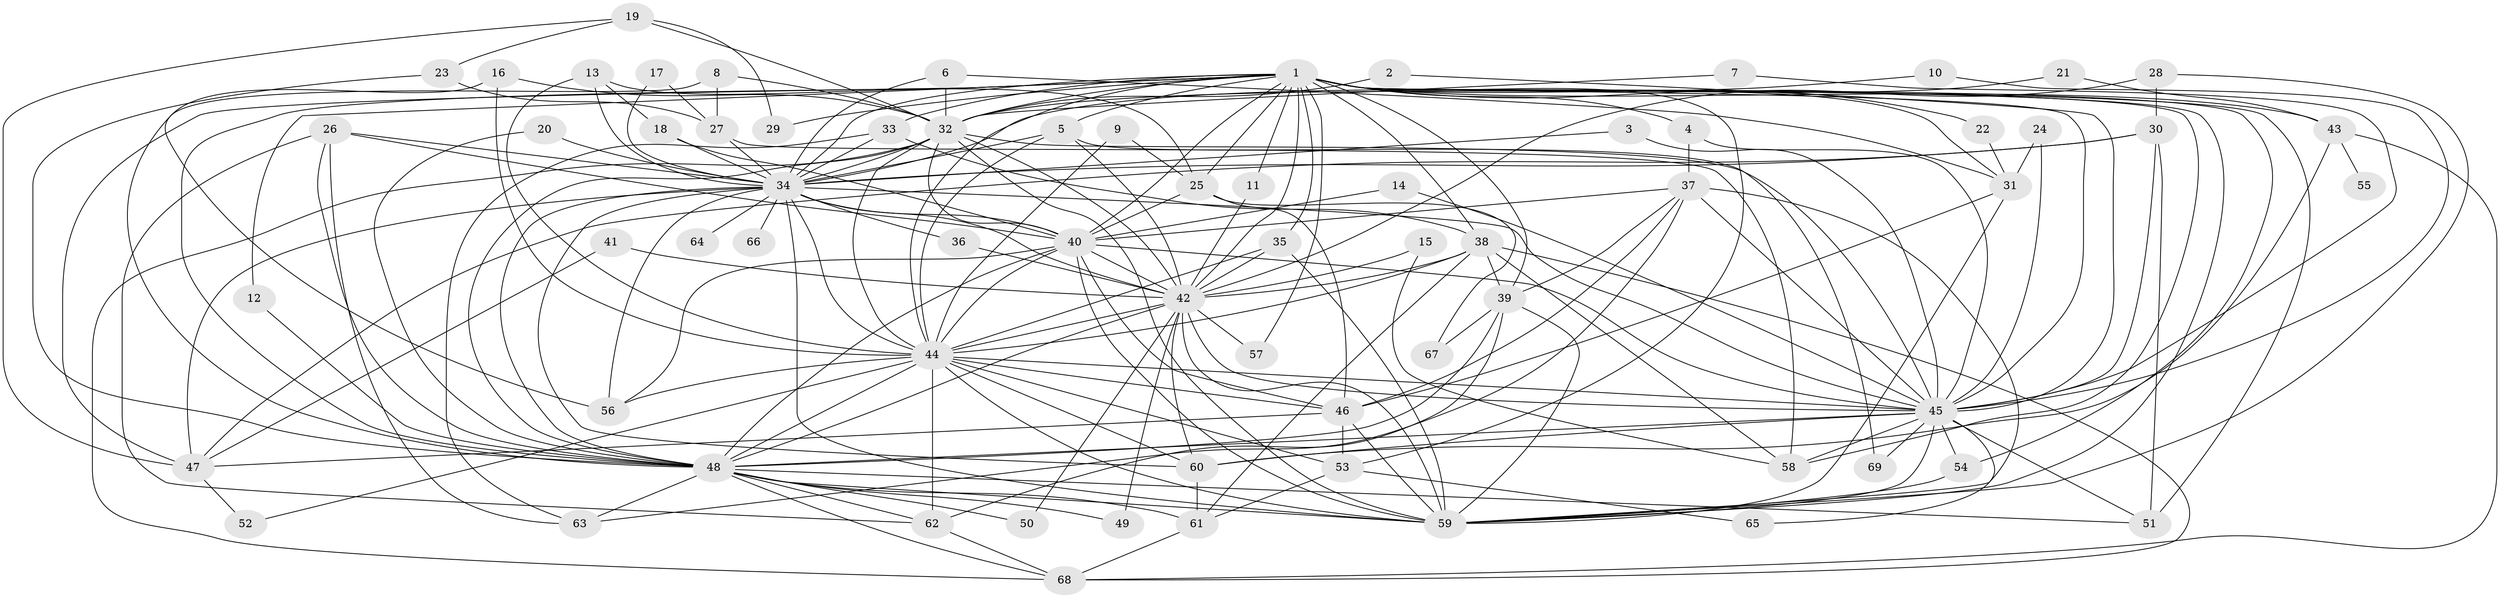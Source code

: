 // original degree distribution, {20: 0.0072992700729927005, 28: 0.0072992700729927005, 24: 0.0072992700729927005, 27: 0.0072992700729927005, 25: 0.0072992700729927005, 35: 0.0072992700729927005, 21: 0.0072992700729927005, 17: 0.0072992700729927005, 16: 0.0072992700729927005, 18: 0.0072992700729927005, 6: 0.029197080291970802, 5: 0.06569343065693431, 3: 0.17518248175182483, 8: 0.014598540145985401, 9: 0.0072992700729927005, 4: 0.08029197080291971, 2: 0.5474452554744526, 7: 0.0072992700729927005}
// Generated by graph-tools (version 1.1) at 2025/25/03/09/25 03:25:52]
// undirected, 69 vertices, 196 edges
graph export_dot {
graph [start="1"]
  node [color=gray90,style=filled];
  1;
  2;
  3;
  4;
  5;
  6;
  7;
  8;
  9;
  10;
  11;
  12;
  13;
  14;
  15;
  16;
  17;
  18;
  19;
  20;
  21;
  22;
  23;
  24;
  25;
  26;
  27;
  28;
  29;
  30;
  31;
  32;
  33;
  34;
  35;
  36;
  37;
  38;
  39;
  40;
  41;
  42;
  43;
  44;
  45;
  46;
  47;
  48;
  49;
  50;
  51;
  52;
  53;
  54;
  55;
  56;
  57;
  58;
  59;
  60;
  61;
  62;
  63;
  64;
  65;
  66;
  67;
  68;
  69;
  1 -- 4 [weight=1.0];
  1 -- 5 [weight=1.0];
  1 -- 11 [weight=1.0];
  1 -- 12 [weight=1.0];
  1 -- 22 [weight=1.0];
  1 -- 25 [weight=1.0];
  1 -- 29 [weight=2.0];
  1 -- 31 [weight=1.0];
  1 -- 32 [weight=2.0];
  1 -- 33 [weight=1.0];
  1 -- 34 [weight=3.0];
  1 -- 35 [weight=1.0];
  1 -- 38 [weight=1.0];
  1 -- 39 [weight=1.0];
  1 -- 40 [weight=2.0];
  1 -- 42 [weight=3.0];
  1 -- 43 [weight=3.0];
  1 -- 44 [weight=2.0];
  1 -- 45 [weight=3.0];
  1 -- 47 [weight=1.0];
  1 -- 48 [weight=3.0];
  1 -- 51 [weight=1.0];
  1 -- 53 [weight=3.0];
  1 -- 54 [weight=2.0];
  1 -- 57 [weight=1.0];
  1 -- 58 [weight=1.0];
  1 -- 59 [weight=2.0];
  2 -- 32 [weight=1.0];
  2 -- 45 [weight=1.0];
  3 -- 34 [weight=1.0];
  3 -- 45 [weight=1.0];
  4 -- 37 [weight=1.0];
  4 -- 45 [weight=1.0];
  5 -- 34 [weight=1.0];
  5 -- 42 [weight=1.0];
  5 -- 44 [weight=1.0];
  5 -- 69 [weight=1.0];
  6 -- 31 [weight=1.0];
  6 -- 32 [weight=1.0];
  6 -- 34 [weight=1.0];
  7 -- 32 [weight=1.0];
  7 -- 45 [weight=1.0];
  8 -- 27 [weight=1.0];
  8 -- 32 [weight=1.0];
  8 -- 48 [weight=1.0];
  9 -- 25 [weight=1.0];
  9 -- 44 [weight=1.0];
  10 -- 32 [weight=1.0];
  10 -- 45 [weight=1.0];
  11 -- 42 [weight=1.0];
  12 -- 48 [weight=1.0];
  13 -- 18 [weight=1.0];
  13 -- 25 [weight=1.0];
  13 -- 34 [weight=1.0];
  13 -- 44 [weight=1.0];
  14 -- 40 [weight=1.0];
  14 -- 45 [weight=1.0];
  15 -- 42 [weight=1.0];
  15 -- 58 [weight=1.0];
  16 -- 32 [weight=1.0];
  16 -- 44 [weight=1.0];
  16 -- 56 [weight=1.0];
  17 -- 27 [weight=1.0];
  17 -- 34 [weight=1.0];
  18 -- 34 [weight=1.0];
  18 -- 40 [weight=1.0];
  19 -- 23 [weight=1.0];
  19 -- 29 [weight=1.0];
  19 -- 32 [weight=1.0];
  19 -- 47 [weight=1.0];
  20 -- 34 [weight=1.0];
  20 -- 48 [weight=1.0];
  21 -- 34 [weight=1.0];
  21 -- 43 [weight=1.0];
  22 -- 31 [weight=1.0];
  23 -- 27 [weight=1.0];
  23 -- 48 [weight=1.0];
  24 -- 31 [weight=1.0];
  24 -- 45 [weight=1.0];
  25 -- 40 [weight=1.0];
  25 -- 46 [weight=1.0];
  25 -- 67 [weight=1.0];
  26 -- 34 [weight=1.0];
  26 -- 40 [weight=1.0];
  26 -- 48 [weight=1.0];
  26 -- 62 [weight=1.0];
  26 -- 63 [weight=1.0];
  27 -- 34 [weight=1.0];
  27 -- 58 [weight=1.0];
  28 -- 30 [weight=1.0];
  28 -- 42 [weight=1.0];
  28 -- 59 [weight=1.0];
  30 -- 34 [weight=1.0];
  30 -- 45 [weight=1.0];
  30 -- 47 [weight=1.0];
  30 -- 51 [weight=1.0];
  31 -- 46 [weight=1.0];
  31 -- 59 [weight=1.0];
  32 -- 34 [weight=2.0];
  32 -- 40 [weight=1.0];
  32 -- 42 [weight=1.0];
  32 -- 44 [weight=1.0];
  32 -- 45 [weight=1.0];
  32 -- 48 [weight=1.0];
  32 -- 59 [weight=1.0];
  32 -- 68 [weight=1.0];
  33 -- 34 [weight=1.0];
  33 -- 38 [weight=1.0];
  33 -- 63 [weight=1.0];
  34 -- 36 [weight=1.0];
  34 -- 40 [weight=1.0];
  34 -- 42 [weight=1.0];
  34 -- 44 [weight=1.0];
  34 -- 45 [weight=1.0];
  34 -- 47 [weight=2.0];
  34 -- 48 [weight=2.0];
  34 -- 56 [weight=1.0];
  34 -- 59 [weight=1.0];
  34 -- 60 [weight=1.0];
  34 -- 64 [weight=1.0];
  34 -- 66 [weight=1.0];
  35 -- 42 [weight=2.0];
  35 -- 44 [weight=1.0];
  35 -- 59 [weight=1.0];
  36 -- 42 [weight=1.0];
  37 -- 39 [weight=1.0];
  37 -- 40 [weight=1.0];
  37 -- 45 [weight=1.0];
  37 -- 46 [weight=1.0];
  37 -- 59 [weight=1.0];
  37 -- 63 [weight=1.0];
  38 -- 39 [weight=1.0];
  38 -- 42 [weight=1.0];
  38 -- 44 [weight=1.0];
  38 -- 58 [weight=1.0];
  38 -- 61 [weight=1.0];
  38 -- 68 [weight=1.0];
  39 -- 48 [weight=1.0];
  39 -- 59 [weight=1.0];
  39 -- 62 [weight=1.0];
  39 -- 67 [weight=1.0];
  40 -- 42 [weight=1.0];
  40 -- 44 [weight=1.0];
  40 -- 45 [weight=1.0];
  40 -- 46 [weight=1.0];
  40 -- 48 [weight=1.0];
  40 -- 56 [weight=1.0];
  40 -- 59 [weight=1.0];
  41 -- 42 [weight=1.0];
  41 -- 47 [weight=1.0];
  42 -- 44 [weight=1.0];
  42 -- 45 [weight=1.0];
  42 -- 48 [weight=1.0];
  42 -- 49 [weight=1.0];
  42 -- 50 [weight=1.0];
  42 -- 57 [weight=1.0];
  42 -- 59 [weight=1.0];
  42 -- 60 [weight=1.0];
  43 -- 55 [weight=1.0];
  43 -- 60 [weight=1.0];
  43 -- 68 [weight=1.0];
  44 -- 45 [weight=1.0];
  44 -- 46 [weight=3.0];
  44 -- 48 [weight=1.0];
  44 -- 52 [weight=1.0];
  44 -- 53 [weight=1.0];
  44 -- 56 [weight=1.0];
  44 -- 59 [weight=1.0];
  44 -- 60 [weight=1.0];
  44 -- 62 [weight=1.0];
  45 -- 48 [weight=1.0];
  45 -- 51 [weight=1.0];
  45 -- 54 [weight=1.0];
  45 -- 58 [weight=1.0];
  45 -- 59 [weight=1.0];
  45 -- 60 [weight=2.0];
  45 -- 65 [weight=1.0];
  45 -- 69 [weight=1.0];
  46 -- 47 [weight=1.0];
  46 -- 53 [weight=1.0];
  46 -- 59 [weight=1.0];
  47 -- 52 [weight=1.0];
  48 -- 49 [weight=1.0];
  48 -- 50 [weight=1.0];
  48 -- 51 [weight=1.0];
  48 -- 59 [weight=2.0];
  48 -- 61 [weight=1.0];
  48 -- 62 [weight=1.0];
  48 -- 63 [weight=1.0];
  48 -- 68 [weight=1.0];
  53 -- 61 [weight=1.0];
  53 -- 65 [weight=1.0];
  54 -- 59 [weight=1.0];
  60 -- 61 [weight=1.0];
  61 -- 68 [weight=1.0];
  62 -- 68 [weight=1.0];
}
